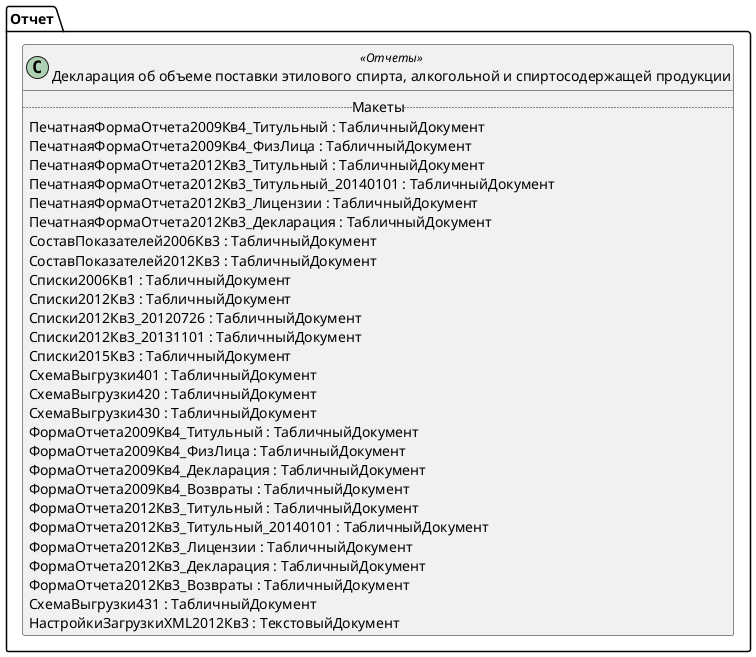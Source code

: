 ﻿@startuml РегламентированныйОтчетАлкоПриложение6
'!include templates.wsd
'..\include templates.wsd
class Отчет.РегламентированныйОтчетАлкоПриложение6 as "Декларация об объеме поставки этилового спирта, алкогольной и спиртосодержащей продукции" <<Отчеты>>
{
..Макеты..
ПечатнаяФормаОтчета2009Кв4_Титульный : ТабличныйДокумент
ПечатнаяФормаОтчета2009Кв4_ФизЛица : ТабличныйДокумент
ПечатнаяФормаОтчета2012Кв3_Титульный : ТабличныйДокумент
ПечатнаяФормаОтчета2012Кв3_Титульный_20140101 : ТабличныйДокумент
ПечатнаяФормаОтчета2012Кв3_Лицензии : ТабличныйДокумент
ПечатнаяФормаОтчета2012Кв3_Декларация : ТабличныйДокумент
СоставПоказателей2006Кв3 : ТабличныйДокумент
СоставПоказателей2012Кв3 : ТабличныйДокумент
Списки2006Кв1 : ТабличныйДокумент
Списки2012Кв3 : ТабличныйДокумент
Списки2012Кв3_20120726 : ТабличныйДокумент
Списки2012Кв3_20131101 : ТабличныйДокумент
Списки2015Кв3 : ТабличныйДокумент
СхемаВыгрузки401 : ТабличныйДокумент
СхемаВыгрузки420 : ТабличныйДокумент
СхемаВыгрузки430 : ТабличныйДокумент
ФормаОтчета2009Кв4_Титульный : ТабличныйДокумент
ФормаОтчета2009Кв4_ФизЛица : ТабличныйДокумент
ФормаОтчета2009Кв4_Декларация : ТабличныйДокумент
ФормаОтчета2009Кв4_Возвраты : ТабличныйДокумент
ФормаОтчета2012Кв3_Титульный : ТабличныйДокумент
ФормаОтчета2012Кв3_Титульный_20140101 : ТабличныйДокумент
ФормаОтчета2012Кв3_Лицензии : ТабличныйДокумент
ФормаОтчета2012Кв3_Декларация : ТабличныйДокумент
ФормаОтчета2012Кв3_Возвраты : ТабличныйДокумент
СхемаВыгрузки431 : ТабличныйДокумент
НастройкиЗагрузкиXML2012Кв3 : ТекстовыйДокумент
}
@enduml
